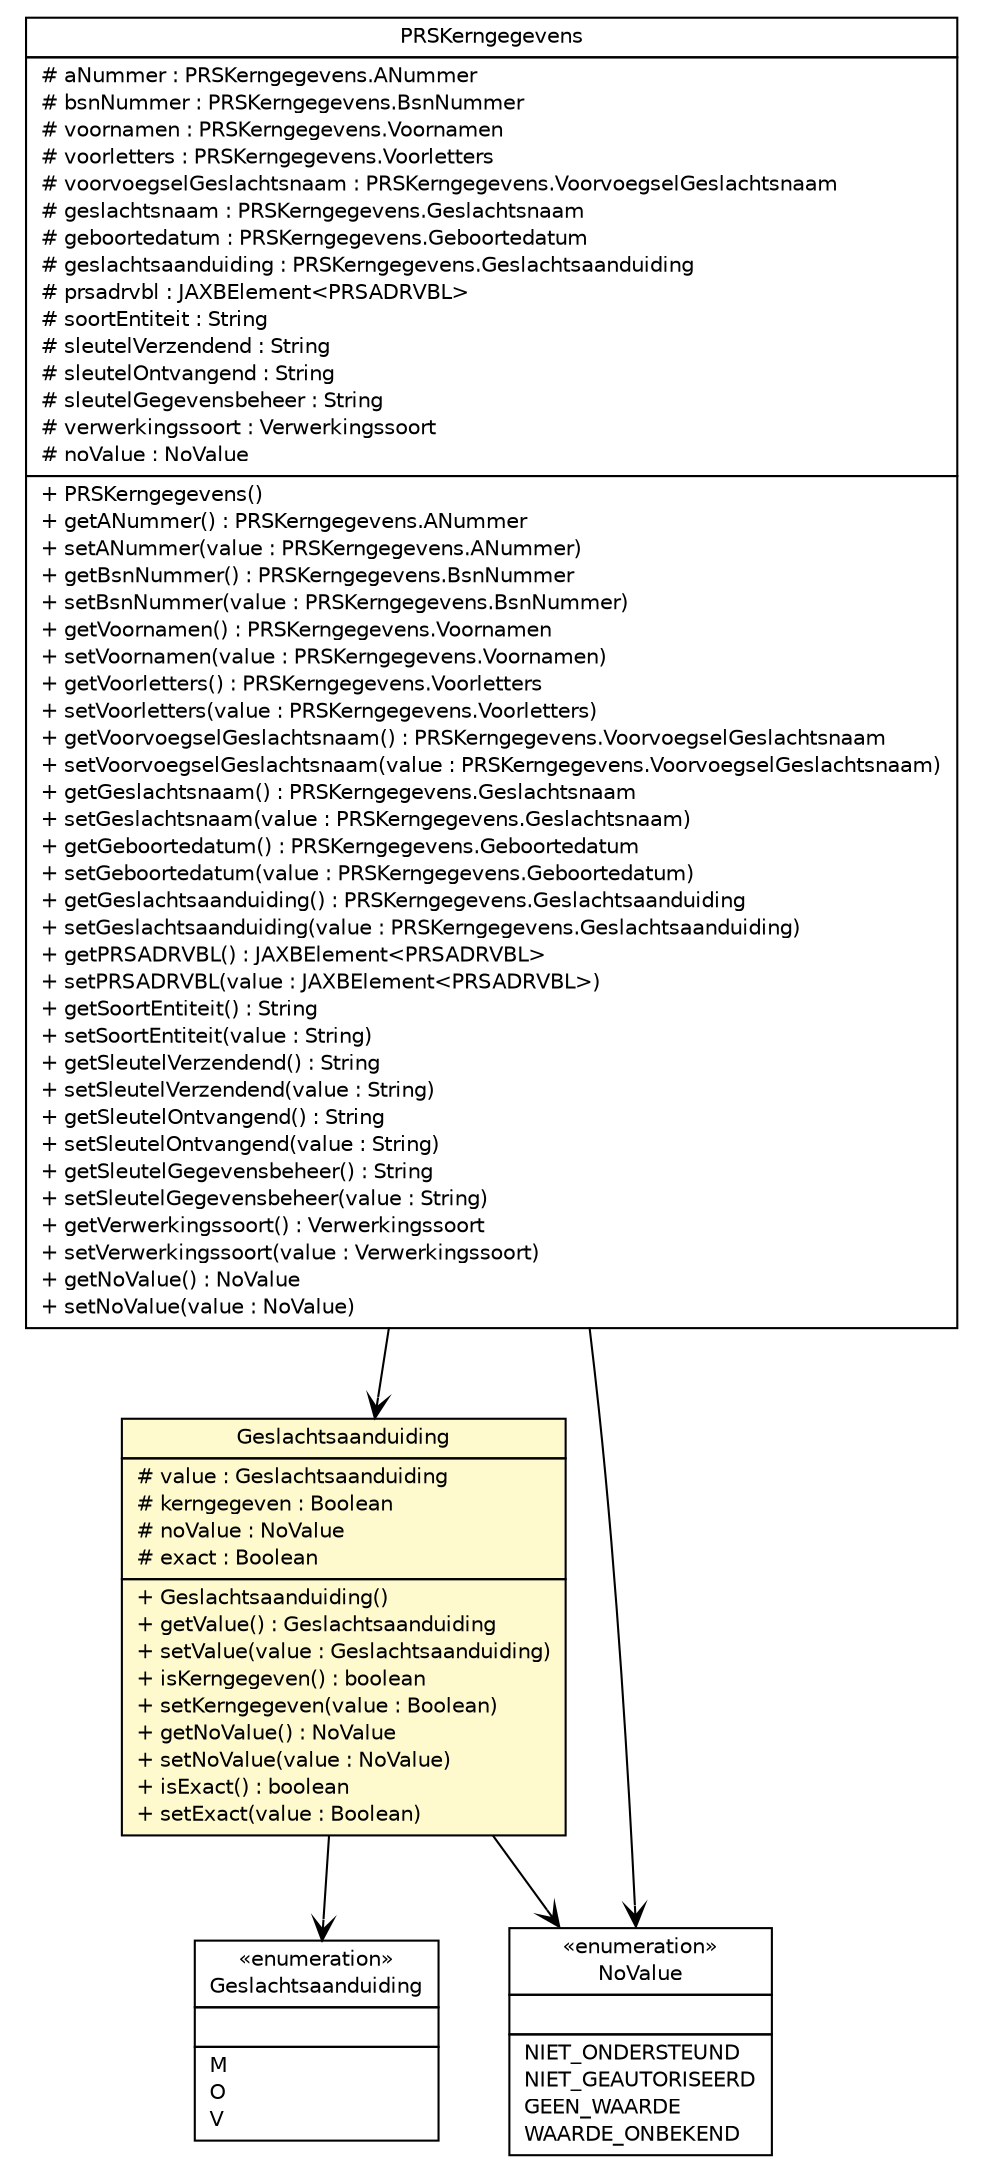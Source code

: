 #!/usr/local/bin/dot
#
# Class diagram 
# Generated by UMLGraph version R5_6-24-gf6e263 (http://www.umlgraph.org/)
#

digraph G {
	edge [fontname="Helvetica",fontsize=10,labelfontname="Helvetica",labelfontsize=10];
	node [fontname="Helvetica",fontsize=10,shape=plaintext];
	nodesep=0.25;
	ranksep=0.5;
	// nl.egem.stuf.sector.bg._0204.Geslachtsaanduiding
	c166222 [label=<<table title="nl.egem.stuf.sector.bg._0204.Geslachtsaanduiding" border="0" cellborder="1" cellspacing="0" cellpadding="2" port="p" href="./Geslachtsaanduiding.html">
		<tr><td><table border="0" cellspacing="0" cellpadding="1">
<tr><td align="center" balign="center"> &#171;enumeration&#187; </td></tr>
<tr><td align="center" balign="center"> Geslachtsaanduiding </td></tr>
		</table></td></tr>
		<tr><td><table border="0" cellspacing="0" cellpadding="1">
<tr><td align="left" balign="left">  </td></tr>
		</table></td></tr>
		<tr><td><table border="0" cellspacing="0" cellpadding="1">
<tr><td align="left" balign="left"> M </td></tr>
<tr><td align="left" balign="left"> O </td></tr>
<tr><td align="left" balign="left"> V </td></tr>
		</table></td></tr>
		</table>>, URL="./Geslachtsaanduiding.html", fontname="Helvetica", fontcolor="black", fontsize=10.0];
	// nl.egem.stuf.sector.bg._0204.PRSKerngegevens
	c166419 [label=<<table title="nl.egem.stuf.sector.bg._0204.PRSKerngegevens" border="0" cellborder="1" cellspacing="0" cellpadding="2" port="p" href="./PRSKerngegevens.html">
		<tr><td><table border="0" cellspacing="0" cellpadding="1">
<tr><td align="center" balign="center"> PRSKerngegevens </td></tr>
		</table></td></tr>
		<tr><td><table border="0" cellspacing="0" cellpadding="1">
<tr><td align="left" balign="left"> # aNummer : PRSKerngegevens.ANummer </td></tr>
<tr><td align="left" balign="left"> # bsnNummer : PRSKerngegevens.BsnNummer </td></tr>
<tr><td align="left" balign="left"> # voornamen : PRSKerngegevens.Voornamen </td></tr>
<tr><td align="left" balign="left"> # voorletters : PRSKerngegevens.Voorletters </td></tr>
<tr><td align="left" balign="left"> # voorvoegselGeslachtsnaam : PRSKerngegevens.VoorvoegselGeslachtsnaam </td></tr>
<tr><td align="left" balign="left"> # geslachtsnaam : PRSKerngegevens.Geslachtsnaam </td></tr>
<tr><td align="left" balign="left"> # geboortedatum : PRSKerngegevens.Geboortedatum </td></tr>
<tr><td align="left" balign="left"> # geslachtsaanduiding : PRSKerngegevens.Geslachtsaanduiding </td></tr>
<tr><td align="left" balign="left"> # prsadrvbl : JAXBElement&lt;PRSADRVBL&gt; </td></tr>
<tr><td align="left" balign="left"> # soortEntiteit : String </td></tr>
<tr><td align="left" balign="left"> # sleutelVerzendend : String </td></tr>
<tr><td align="left" balign="left"> # sleutelOntvangend : String </td></tr>
<tr><td align="left" balign="left"> # sleutelGegevensbeheer : String </td></tr>
<tr><td align="left" balign="left"> # verwerkingssoort : Verwerkingssoort </td></tr>
<tr><td align="left" balign="left"> # noValue : NoValue </td></tr>
		</table></td></tr>
		<tr><td><table border="0" cellspacing="0" cellpadding="1">
<tr><td align="left" balign="left"> + PRSKerngegevens() </td></tr>
<tr><td align="left" balign="left"> + getANummer() : PRSKerngegevens.ANummer </td></tr>
<tr><td align="left" balign="left"> + setANummer(value : PRSKerngegevens.ANummer) </td></tr>
<tr><td align="left" balign="left"> + getBsnNummer() : PRSKerngegevens.BsnNummer </td></tr>
<tr><td align="left" balign="left"> + setBsnNummer(value : PRSKerngegevens.BsnNummer) </td></tr>
<tr><td align="left" balign="left"> + getVoornamen() : PRSKerngegevens.Voornamen </td></tr>
<tr><td align="left" balign="left"> + setVoornamen(value : PRSKerngegevens.Voornamen) </td></tr>
<tr><td align="left" balign="left"> + getVoorletters() : PRSKerngegevens.Voorletters </td></tr>
<tr><td align="left" balign="left"> + setVoorletters(value : PRSKerngegevens.Voorletters) </td></tr>
<tr><td align="left" balign="left"> + getVoorvoegselGeslachtsnaam() : PRSKerngegevens.VoorvoegselGeslachtsnaam </td></tr>
<tr><td align="left" balign="left"> + setVoorvoegselGeslachtsnaam(value : PRSKerngegevens.VoorvoegselGeslachtsnaam) </td></tr>
<tr><td align="left" balign="left"> + getGeslachtsnaam() : PRSKerngegevens.Geslachtsnaam </td></tr>
<tr><td align="left" balign="left"> + setGeslachtsnaam(value : PRSKerngegevens.Geslachtsnaam) </td></tr>
<tr><td align="left" balign="left"> + getGeboortedatum() : PRSKerngegevens.Geboortedatum </td></tr>
<tr><td align="left" balign="left"> + setGeboortedatum(value : PRSKerngegevens.Geboortedatum) </td></tr>
<tr><td align="left" balign="left"> + getGeslachtsaanduiding() : PRSKerngegevens.Geslachtsaanduiding </td></tr>
<tr><td align="left" balign="left"> + setGeslachtsaanduiding(value : PRSKerngegevens.Geslachtsaanduiding) </td></tr>
<tr><td align="left" balign="left"> + getPRSADRVBL() : JAXBElement&lt;PRSADRVBL&gt; </td></tr>
<tr><td align="left" balign="left"> + setPRSADRVBL(value : JAXBElement&lt;PRSADRVBL&gt;) </td></tr>
<tr><td align="left" balign="left"> + getSoortEntiteit() : String </td></tr>
<tr><td align="left" balign="left"> + setSoortEntiteit(value : String) </td></tr>
<tr><td align="left" balign="left"> + getSleutelVerzendend() : String </td></tr>
<tr><td align="left" balign="left"> + setSleutelVerzendend(value : String) </td></tr>
<tr><td align="left" balign="left"> + getSleutelOntvangend() : String </td></tr>
<tr><td align="left" balign="left"> + setSleutelOntvangend(value : String) </td></tr>
<tr><td align="left" balign="left"> + getSleutelGegevensbeheer() : String </td></tr>
<tr><td align="left" balign="left"> + setSleutelGegevensbeheer(value : String) </td></tr>
<tr><td align="left" balign="left"> + getVerwerkingssoort() : Verwerkingssoort </td></tr>
<tr><td align="left" balign="left"> + setVerwerkingssoort(value : Verwerkingssoort) </td></tr>
<tr><td align="left" balign="left"> + getNoValue() : NoValue </td></tr>
<tr><td align="left" balign="left"> + setNoValue(value : NoValue) </td></tr>
		</table></td></tr>
		</table>>, URL="./PRSKerngegevens.html", fontname="Helvetica", fontcolor="black", fontsize=10.0];
	// nl.egem.stuf.sector.bg._0204.PRSKerngegevens.Geslachtsaanduiding
	c166423 [label=<<table title="nl.egem.stuf.sector.bg._0204.PRSKerngegevens.Geslachtsaanduiding" border="0" cellborder="1" cellspacing="0" cellpadding="2" port="p" bgcolor="lemonChiffon" href="./PRSKerngegevens.Geslachtsaanduiding.html">
		<tr><td><table border="0" cellspacing="0" cellpadding="1">
<tr><td align="center" balign="center"> Geslachtsaanduiding </td></tr>
		</table></td></tr>
		<tr><td><table border="0" cellspacing="0" cellpadding="1">
<tr><td align="left" balign="left"> # value : Geslachtsaanduiding </td></tr>
<tr><td align="left" balign="left"> # kerngegeven : Boolean </td></tr>
<tr><td align="left" balign="left"> # noValue : NoValue </td></tr>
<tr><td align="left" balign="left"> # exact : Boolean </td></tr>
		</table></td></tr>
		<tr><td><table border="0" cellspacing="0" cellpadding="1">
<tr><td align="left" balign="left"> + Geslachtsaanduiding() </td></tr>
<tr><td align="left" balign="left"> + getValue() : Geslachtsaanduiding </td></tr>
<tr><td align="left" balign="left"> + setValue(value : Geslachtsaanduiding) </td></tr>
<tr><td align="left" balign="left"> + isKerngegeven() : boolean </td></tr>
<tr><td align="left" balign="left"> + setKerngegeven(value : Boolean) </td></tr>
<tr><td align="left" balign="left"> + getNoValue() : NoValue </td></tr>
<tr><td align="left" balign="left"> + setNoValue(value : NoValue) </td></tr>
<tr><td align="left" balign="left"> + isExact() : boolean </td></tr>
<tr><td align="left" balign="left"> + setExact(value : Boolean) </td></tr>
		</table></td></tr>
		</table>>, URL="./PRSKerngegevens.Geslachtsaanduiding.html", fontname="Helvetica", fontcolor="black", fontsize=10.0];
	// nl.egem.stuf.stuf0204.NoValue
	c166481 [label=<<table title="nl.egem.stuf.stuf0204.NoValue" border="0" cellborder="1" cellspacing="0" cellpadding="2" port="p" href="../../../stuf0204/NoValue.html">
		<tr><td><table border="0" cellspacing="0" cellpadding="1">
<tr><td align="center" balign="center"> &#171;enumeration&#187; </td></tr>
<tr><td align="center" balign="center"> NoValue </td></tr>
		</table></td></tr>
		<tr><td><table border="0" cellspacing="0" cellpadding="1">
<tr><td align="left" balign="left">  </td></tr>
		</table></td></tr>
		<tr><td><table border="0" cellspacing="0" cellpadding="1">
<tr><td align="left" balign="left"> NIET_ONDERSTEUND </td></tr>
<tr><td align="left" balign="left"> NIET_GEAUTORISEERD </td></tr>
<tr><td align="left" balign="left"> GEEN_WAARDE </td></tr>
<tr><td align="left" balign="left"> WAARDE_ONBEKEND </td></tr>
		</table></td></tr>
		</table>>, URL="../../../stuf0204/NoValue.html", fontname="Helvetica", fontcolor="black", fontsize=10.0];
	// nl.egem.stuf.sector.bg._0204.PRSKerngegevens NAVASSOC nl.egem.stuf.sector.bg._0204.PRSKerngegevens.Geslachtsaanduiding
	c166419:p -> c166423:p [taillabel="", label="", headlabel="", fontname="Helvetica", fontcolor="black", fontsize=10.0, color="black", arrowhead=open];
	// nl.egem.stuf.sector.bg._0204.PRSKerngegevens NAVASSOC nl.egem.stuf.stuf0204.NoValue
	c166419:p -> c166481:p [taillabel="", label="", headlabel="", fontname="Helvetica", fontcolor="black", fontsize=10.0, color="black", arrowhead=open];
	// nl.egem.stuf.sector.bg._0204.PRSKerngegevens.Geslachtsaanduiding NAVASSOC nl.egem.stuf.sector.bg._0204.Geslachtsaanduiding
	c166423:p -> c166222:p [taillabel="", label="", headlabel="", fontname="Helvetica", fontcolor="black", fontsize=10.0, color="black", arrowhead=open];
	// nl.egem.stuf.sector.bg._0204.PRSKerngegevens.Geslachtsaanduiding NAVASSOC nl.egem.stuf.stuf0204.NoValue
	c166423:p -> c166481:p [taillabel="", label="", headlabel="", fontname="Helvetica", fontcolor="black", fontsize=10.0, color="black", arrowhead=open];
}

